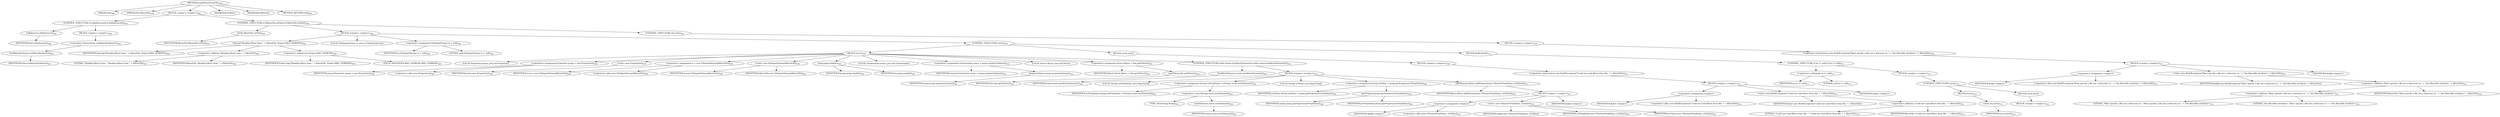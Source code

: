 digraph "readFiltersFromFile" {  
"458" [label = <(METHOD,readFiltersFromFile)<SUB>289</SUB>> ]
"73" [label = <(PARAM,this)<SUB>289</SUB>> ]
"459" [label = <(PARAM,File filtersFile)<SUB>289</SUB>> ]
"460" [label = <(BLOCK,&lt;empty&gt;,&lt;empty&gt;)<SUB>289</SUB>> ]
"461" [label = <(CONTROL_STRUCTURE,if (isReference()),if (isReference()))<SUB>290</SUB>> ]
"462" [label = <(isReference,isReference())<SUB>290</SUB>> ]
"72" [label = <(IDENTIFIER,this,isReference())<SUB>290</SUB>> ]
"463" [label = <(BLOCK,&lt;empty&gt;,&lt;empty&gt;)<SUB>290</SUB>> ]
"464" [label = <(&lt;operator&gt;.throw,throw tooManyAttributes();)<SUB>291</SUB>> ]
"465" [label = <(tooManyAttributes,tooManyAttributes())<SUB>291</SUB>> ]
"74" [label = <(IDENTIFIER,this,tooManyAttributes())<SUB>291</SUB>> ]
"466" [label = <(CONTROL_STRUCTURE,if (filtersFile.isFile()),if (filtersFile.isFile()))<SUB>294</SUB>> ]
"467" [label = <(isFile,filtersFile.isFile())<SUB>294</SUB>> ]
"468" [label = <(IDENTIFIER,filtersFile,filtersFile.isFile())<SUB>294</SUB>> ]
"469" [label = <(BLOCK,&lt;empty&gt;,&lt;empty&gt;)<SUB>294</SUB>> ]
"470" [label = <(log,log(&quot;Reading filters from &quot; + filtersFile, Project.MSG_VERBOSE))<SUB>295</SUB>> ]
"75" [label = <(IDENTIFIER,this,log(&quot;Reading filters from &quot; + filtersFile, Project.MSG_VERBOSE))<SUB>295</SUB>> ]
"471" [label = <(&lt;operator&gt;.addition,&quot;Reading filters from &quot; + filtersFile)<SUB>295</SUB>> ]
"472" [label = <(LITERAL,&quot;Reading filters from &quot;,&quot;Reading filters from &quot; + filtersFile)<SUB>295</SUB>> ]
"473" [label = <(IDENTIFIER,filtersFile,&quot;Reading filters from &quot; + filtersFile)<SUB>295</SUB>> ]
"474" [label = <(&lt;operator&gt;.fieldAccess,Project.MSG_VERBOSE)<SUB>295</SUB>> ]
"475" [label = <(IDENTIFIER,Project,log(&quot;Reading filters from &quot; + filtersFile, Project.MSG_VERBOSE))<SUB>295</SUB>> ]
"476" [label = <(FIELD_IDENTIFIER,MSG_VERBOSE,MSG_VERBOSE)<SUB>295</SUB>> ]
"79" [label = <(LOCAL,FileInputStream in: java.io.FileInputStream)> ]
"477" [label = <(&lt;operator&gt;.assignment,FileInputStream in = null)<SUB>296</SUB>> ]
"478" [label = <(IDENTIFIER,in,FileInputStream in = null)<SUB>296</SUB>> ]
"479" [label = <(LITERAL,null,FileInputStream in = null)<SUB>296</SUB>> ]
"480" [label = <(CONTROL_STRUCTURE,try,try)<SUB>297</SUB>> ]
"481" [label = <(BLOCK,try,try)<SUB>297</SUB>> ]
"77" [label = <(LOCAL,Properties props: java.util.Properties)> ]
"482" [label = <(&lt;operator&gt;.assignment,Properties props = new Properties())<SUB>298</SUB>> ]
"483" [label = <(IDENTIFIER,props,Properties props = new Properties())<SUB>298</SUB>> ]
"484" [label = <(&lt;operator&gt;.alloc,new Properties())<SUB>298</SUB>> ]
"485" [label = <(&lt;init&gt;,new Properties())<SUB>298</SUB>> ]
"76" [label = <(IDENTIFIER,props,new Properties())<SUB>298</SUB>> ]
"486" [label = <(&lt;operator&gt;.assignment,in = new FileInputStream(filtersFile))<SUB>299</SUB>> ]
"487" [label = <(IDENTIFIER,in,in = new FileInputStream(filtersFile))<SUB>299</SUB>> ]
"488" [label = <(&lt;operator&gt;.alloc,new FileInputStream(filtersFile))<SUB>299</SUB>> ]
"489" [label = <(&lt;init&gt;,new FileInputStream(filtersFile))<SUB>299</SUB>> ]
"78" [label = <(IDENTIFIER,in,new FileInputStream(filtersFile))<SUB>299</SUB>> ]
"490" [label = <(IDENTIFIER,filtersFile,new FileInputStream(filtersFile))<SUB>299</SUB>> ]
"491" [label = <(load,props.load(in))<SUB>300</SUB>> ]
"492" [label = <(IDENTIFIER,props,props.load(in))<SUB>300</SUB>> ]
"493" [label = <(IDENTIFIER,in,props.load(in))<SUB>300</SUB>> ]
"494" [label = <(LOCAL,Enumeration enum: java.util.Enumeration)> ]
"495" [label = <(&lt;operator&gt;.assignment,Enumeration enum = props.propertyNames())<SUB>302</SUB>> ]
"496" [label = <(IDENTIFIER,enum,Enumeration enum = props.propertyNames())<SUB>302</SUB>> ]
"497" [label = <(propertyNames,props.propertyNames())<SUB>302</SUB>> ]
"498" [label = <(IDENTIFIER,props,props.propertyNames())<SUB>302</SUB>> ]
"499" [label = <(LOCAL,Vector filters: java.util.Vector)> ]
"500" [label = <(&lt;operator&gt;.assignment,Vector filters = this.getFilters())<SUB>303</SUB>> ]
"501" [label = <(IDENTIFIER,filters,Vector filters = this.getFilters())<SUB>303</SUB>> ]
"502" [label = <(getFilters,this.getFilters())<SUB>303</SUB>> ]
"80" [label = <(IDENTIFIER,this,this.getFilters())<SUB>303</SUB>> ]
"503" [label = <(CONTROL_STRUCTURE,while (enum.hasMoreElements()),while (enum.hasMoreElements()))<SUB>304</SUB>> ]
"504" [label = <(hasMoreElements,enum.hasMoreElements())<SUB>304</SUB>> ]
"505" [label = <(IDENTIFIER,enum,enum.hasMoreElements())<SUB>304</SUB>> ]
"506" [label = <(BLOCK,&lt;empty&gt;,&lt;empty&gt;)<SUB>304</SUB>> ]
"507" [label = <(LOCAL,String strPropName: java.lang.String)> ]
"508" [label = <(&lt;operator&gt;.assignment,String strPropName = (String) enum.nextElement())<SUB>305</SUB>> ]
"509" [label = <(IDENTIFIER,strPropName,String strPropName = (String) enum.nextElement())<SUB>305</SUB>> ]
"510" [label = <(&lt;operator&gt;.cast,(String) enum.nextElement())<SUB>305</SUB>> ]
"511" [label = <(TYPE_REF,String,String)<SUB>305</SUB>> ]
"512" [label = <(nextElement,enum.nextElement())<SUB>305</SUB>> ]
"513" [label = <(IDENTIFIER,enum,enum.nextElement())<SUB>305</SUB>> ]
"514" [label = <(LOCAL,String strValue: java.lang.String)> ]
"515" [label = <(&lt;operator&gt;.assignment,String strValue = props.getProperty(strPropName))<SUB>306</SUB>> ]
"516" [label = <(IDENTIFIER,strValue,String strValue = props.getProperty(strPropName))<SUB>306</SUB>> ]
"517" [label = <(getProperty,props.getProperty(strPropName))<SUB>306</SUB>> ]
"518" [label = <(IDENTIFIER,props,props.getProperty(strPropName))<SUB>306</SUB>> ]
"519" [label = <(IDENTIFIER,strPropName,props.getProperty(strPropName))<SUB>306</SUB>> ]
"520" [label = <(addElement,filters.addElement(new Filter(strPropName, strValue)))<SUB>307</SUB>> ]
"521" [label = <(IDENTIFIER,filters,filters.addElement(new Filter(strPropName, strValue)))<SUB>307</SUB>> ]
"522" [label = <(BLOCK,&lt;empty&gt;,&lt;empty&gt;)<SUB>307</SUB>> ]
"523" [label = <(&lt;operator&gt;.assignment,&lt;empty&gt;)> ]
"524" [label = <(IDENTIFIER,$obj6,&lt;empty&gt;)> ]
"525" [label = <(&lt;operator&gt;.alloc,new Filter(strPropName, strValue))<SUB>307</SUB>> ]
"526" [label = <(&lt;init&gt;,new Filter(strPropName, strValue))<SUB>307</SUB>> ]
"527" [label = <(IDENTIFIER,$obj6,new Filter(strPropName, strValue))> ]
"528" [label = <(IDENTIFIER,strPropName,new Filter(strPropName, strValue))<SUB>307</SUB>> ]
"529" [label = <(IDENTIFIER,strValue,new Filter(strPropName, strValue))<SUB>307</SUB>> ]
"530" [label = <(IDENTIFIER,$obj6,&lt;empty&gt;)> ]
"531" [label = <(BLOCK,catch,catch)> ]
"532" [label = <(BLOCK,&lt;empty&gt;,&lt;empty&gt;)<SUB>309</SUB>> ]
"533" [label = <(&lt;operator&gt;.throw,throw new BuildException(&quot;Could not read filters from file: &quot; + filtersFile);)<SUB>310</SUB>> ]
"534" [label = <(BLOCK,&lt;empty&gt;,&lt;empty&gt;)<SUB>310</SUB>> ]
"535" [label = <(&lt;operator&gt;.assignment,&lt;empty&gt;)> ]
"536" [label = <(IDENTIFIER,$obj7,&lt;empty&gt;)> ]
"537" [label = <(&lt;operator&gt;.alloc,new BuildException(&quot;Could not read filters from file: &quot; + filtersFile))<SUB>310</SUB>> ]
"538" [label = <(&lt;init&gt;,new BuildException(&quot;Could not read filters from file: &quot; + filtersFile))<SUB>310</SUB>> ]
"539" [label = <(IDENTIFIER,$obj7,new BuildException(&quot;Could not read filters from file: &quot; + filtersFile))> ]
"540" [label = <(&lt;operator&gt;.addition,&quot;Could not read filters from file: &quot; + filtersFile)<SUB>310</SUB>> ]
"541" [label = <(LITERAL,&quot;Could not read filters from file: &quot;,&quot;Could not read filters from file: &quot; + filtersFile)<SUB>310</SUB>> ]
"542" [label = <(IDENTIFIER,filtersFile,&quot;Could not read filters from file: &quot; + filtersFile)<SUB>311</SUB>> ]
"543" [label = <(IDENTIFIER,$obj7,&lt;empty&gt;)> ]
"544" [label = <(BLOCK,finally,finally)<SUB>312</SUB>> ]
"545" [label = <(CONTROL_STRUCTURE,if (in != null),if (in != null))<SUB>313</SUB>> ]
"546" [label = <(&lt;operator&gt;.notEquals,in != null)<SUB>313</SUB>> ]
"547" [label = <(IDENTIFIER,in,in != null)<SUB>313</SUB>> ]
"548" [label = <(LITERAL,null,in != null)<SUB>313</SUB>> ]
"549" [label = <(BLOCK,&lt;empty&gt;,&lt;empty&gt;)<SUB>313</SUB>> ]
"550" [label = <(CONTROL_STRUCTURE,try,try)<SUB>314</SUB>> ]
"551" [label = <(BLOCK,try,try)<SUB>314</SUB>> ]
"552" [label = <(close,in.close())<SUB>315</SUB>> ]
"553" [label = <(IDENTIFIER,in,in.close())<SUB>315</SUB>> ]
"554" [label = <(BLOCK,catch,catch)> ]
"555" [label = <(BLOCK,&lt;empty&gt;,&lt;empty&gt;)<SUB>316</SUB>> ]
"556" [label = <(CONTROL_STRUCTURE,else,else)<SUB>320</SUB>> ]
"557" [label = <(BLOCK,&lt;empty&gt;,&lt;empty&gt;)<SUB>320</SUB>> ]
"558" [label = <(&lt;operator&gt;.throw,throw new BuildException(&quot;Must specify a file not a directory in &quot; + &quot;the filtersfile attribute:&quot; + filtersFile);)<SUB>321</SUB>> ]
"559" [label = <(BLOCK,&lt;empty&gt;,&lt;empty&gt;)<SUB>321</SUB>> ]
"560" [label = <(&lt;operator&gt;.assignment,&lt;empty&gt;)> ]
"561" [label = <(IDENTIFIER,$obj8,&lt;empty&gt;)> ]
"562" [label = <(&lt;operator&gt;.alloc,new BuildException(&quot;Must specify a file not a directory in &quot; + &quot;the filtersfile attribute:&quot; + filtersFile))<SUB>321</SUB>> ]
"563" [label = <(&lt;init&gt;,new BuildException(&quot;Must specify a file not a directory in &quot; + &quot;the filtersfile attribute:&quot; + filtersFile))<SUB>321</SUB>> ]
"564" [label = <(IDENTIFIER,$obj8,new BuildException(&quot;Must specify a file not a directory in &quot; + &quot;the filtersfile attribute:&quot; + filtersFile))> ]
"565" [label = <(&lt;operator&gt;.addition,&quot;Must specify a file not a directory in &quot; + &quot;the filtersfile attribute:&quot; + filtersFile)<SUB>321</SUB>> ]
"566" [label = <(&lt;operator&gt;.addition,&quot;Must specify a file not a directory in &quot; + &quot;the filtersfile attribute:&quot;)<SUB>321</SUB>> ]
"567" [label = <(LITERAL,&quot;Must specify a file not a directory in &quot;,&quot;Must specify a file not a directory in &quot; + &quot;the filtersfile attribute:&quot;)<SUB>321</SUB>> ]
"568" [label = <(LITERAL,&quot;the filtersfile attribute:&quot;,&quot;Must specify a file not a directory in &quot; + &quot;the filtersfile attribute:&quot;)<SUB>322</SUB>> ]
"569" [label = <(IDENTIFIER,filtersFile,&quot;Must specify a file not a directory in &quot; + &quot;the filtersfile attribute:&quot; + filtersFile)<SUB>322</SUB>> ]
"570" [label = <(IDENTIFIER,$obj8,&lt;empty&gt;)> ]
"571" [label = <(MODIFIER,PUBLIC)> ]
"572" [label = <(MODIFIER,VIRTUAL)> ]
"573" [label = <(METHOD_RETURN,void)<SUB>289</SUB>> ]
  "458" -> "73" 
  "458" -> "459" 
  "458" -> "460" 
  "458" -> "571" 
  "458" -> "572" 
  "458" -> "573" 
  "460" -> "461" 
  "460" -> "466" 
  "461" -> "462" 
  "461" -> "463" 
  "462" -> "72" 
  "463" -> "464" 
  "464" -> "465" 
  "465" -> "74" 
  "466" -> "467" 
  "466" -> "469" 
  "466" -> "556" 
  "467" -> "468" 
  "469" -> "470" 
  "469" -> "79" 
  "469" -> "477" 
  "469" -> "480" 
  "470" -> "75" 
  "470" -> "471" 
  "470" -> "474" 
  "471" -> "472" 
  "471" -> "473" 
  "474" -> "475" 
  "474" -> "476" 
  "477" -> "478" 
  "477" -> "479" 
  "480" -> "481" 
  "480" -> "531" 
  "480" -> "544" 
  "481" -> "77" 
  "481" -> "482" 
  "481" -> "485" 
  "481" -> "486" 
  "481" -> "489" 
  "481" -> "491" 
  "481" -> "494" 
  "481" -> "495" 
  "481" -> "499" 
  "481" -> "500" 
  "481" -> "503" 
  "482" -> "483" 
  "482" -> "484" 
  "485" -> "76" 
  "486" -> "487" 
  "486" -> "488" 
  "489" -> "78" 
  "489" -> "490" 
  "491" -> "492" 
  "491" -> "493" 
  "495" -> "496" 
  "495" -> "497" 
  "497" -> "498" 
  "500" -> "501" 
  "500" -> "502" 
  "502" -> "80" 
  "503" -> "504" 
  "503" -> "506" 
  "504" -> "505" 
  "506" -> "507" 
  "506" -> "508" 
  "506" -> "514" 
  "506" -> "515" 
  "506" -> "520" 
  "508" -> "509" 
  "508" -> "510" 
  "510" -> "511" 
  "510" -> "512" 
  "512" -> "513" 
  "515" -> "516" 
  "515" -> "517" 
  "517" -> "518" 
  "517" -> "519" 
  "520" -> "521" 
  "520" -> "522" 
  "522" -> "523" 
  "522" -> "526" 
  "522" -> "530" 
  "523" -> "524" 
  "523" -> "525" 
  "526" -> "527" 
  "526" -> "528" 
  "526" -> "529" 
  "531" -> "532" 
  "532" -> "533" 
  "533" -> "534" 
  "534" -> "535" 
  "534" -> "538" 
  "534" -> "543" 
  "535" -> "536" 
  "535" -> "537" 
  "538" -> "539" 
  "538" -> "540" 
  "540" -> "541" 
  "540" -> "542" 
  "544" -> "545" 
  "545" -> "546" 
  "545" -> "549" 
  "546" -> "547" 
  "546" -> "548" 
  "549" -> "550" 
  "550" -> "551" 
  "550" -> "554" 
  "551" -> "552" 
  "552" -> "553" 
  "554" -> "555" 
  "556" -> "557" 
  "557" -> "558" 
  "558" -> "559" 
  "559" -> "560" 
  "559" -> "563" 
  "559" -> "570" 
  "560" -> "561" 
  "560" -> "562" 
  "563" -> "564" 
  "563" -> "565" 
  "565" -> "566" 
  "565" -> "569" 
  "566" -> "567" 
  "566" -> "568" 
}
